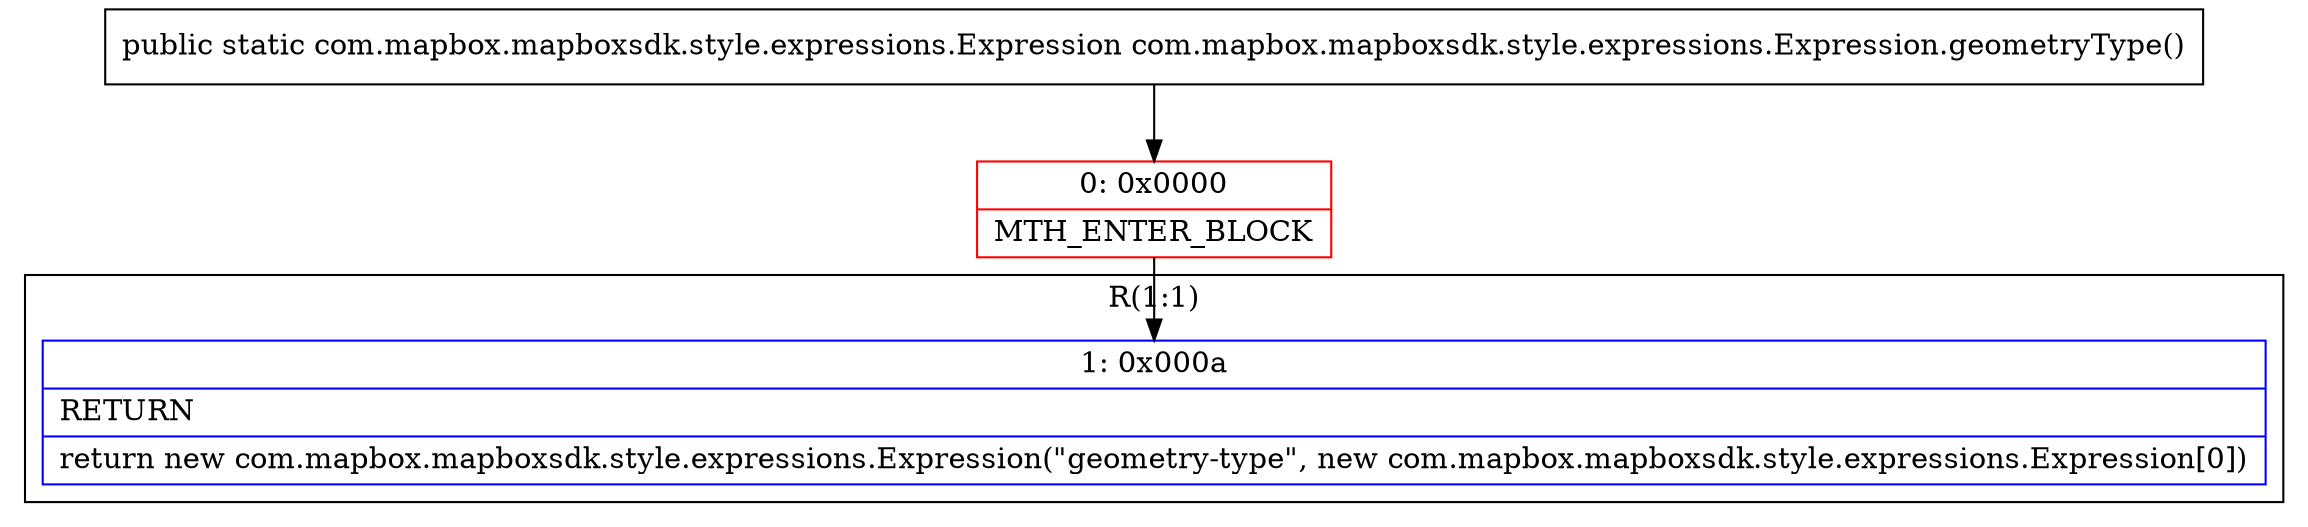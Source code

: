 digraph "CFG forcom.mapbox.mapboxsdk.style.expressions.Expression.geometryType()Lcom\/mapbox\/mapboxsdk\/style\/expressions\/Expression;" {
subgraph cluster_Region_397014905 {
label = "R(1:1)";
node [shape=record,color=blue];
Node_1 [shape=record,label="{1\:\ 0x000a|RETURN\l|return new com.mapbox.mapboxsdk.style.expressions.Expression(\"geometry\-type\", new com.mapbox.mapboxsdk.style.expressions.Expression[0])\l}"];
}
Node_0 [shape=record,color=red,label="{0\:\ 0x0000|MTH_ENTER_BLOCK\l}"];
MethodNode[shape=record,label="{public static com.mapbox.mapboxsdk.style.expressions.Expression com.mapbox.mapboxsdk.style.expressions.Expression.geometryType() }"];
MethodNode -> Node_0;
Node_0 -> Node_1;
}

